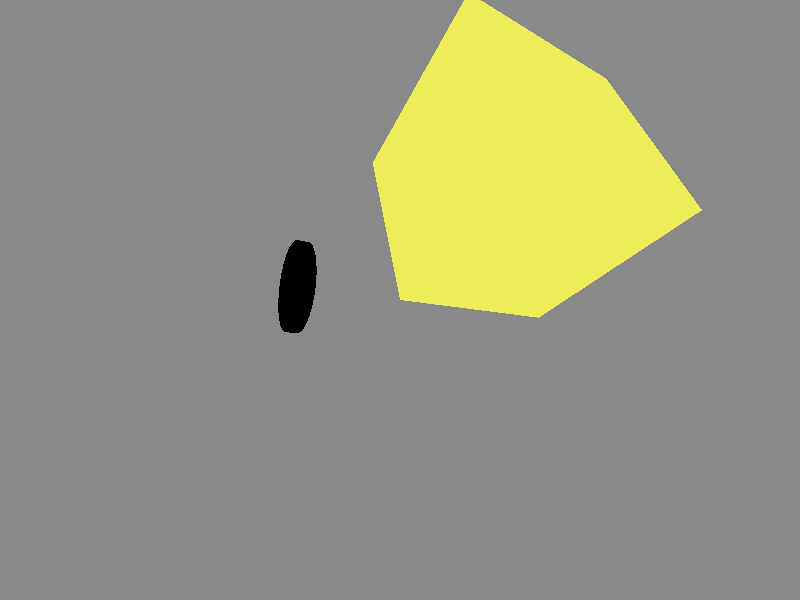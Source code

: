 #version 3.7;
//Includes a separate file defining a number of common colours
 #include "colors.inc"
 #include "textures.inc"
 global_settings { assumed_gamma 1.0 }

//Sets a background colour for the image (dark grey)
 background   { color rgb <0.25, 0.25, 0.25> }

//Places a camera
//direction : Sets, among other things, the field of view of the camera
//right: Sets the aspect ratio of the image
//look_at: Tells the camera where to look
 camera       { 
	            location  <0.0, 0.0, -2.0>
                direction 0.002*z
                up   0.003*y
                right     0.003*x*image_width/image_height
                //angle   67.38
                look_at   <0.0, 0.0, 0.0> }

//Places a light source
//color : Sets the color of the light source (white)
//translate : Moves the light source to a desired location
 light_source { <0, 0, 0>
                color rgb <1, 1, 1>
                translate <-5, 5, -5> }
//Places another light source
//color : Sets the color of the light source (dark grey)
//translate : Moves the light source to a desired location
 light_source { <0, 0, 0>
                color rgb <0.25, 0.25, 0.25>
                translate <6, -6, -6> }

//Sets a box
//pigment : Sets a color for the box ("Red" as defined in "colors.inc")
//finish  : Sets how the surface of the box reflects light
//normal  : Sets a bumpiness for the box using the "agate" in-built model
//rotate : Rotates the box
 box          { //<-0.5, -0.5, -0.5>,
                //<0.5, 0.5, 0.5>
	            0,1
                texture {Gold_Metal 
					     //pigment { checker color Red }
                          finish  { specular 0.6 }
                          normal  { agate 0.25 scale 1/2 }
						  //normal { 0.25 scale 1/2 }
                        }
                rotate <45,46,47> }
//Sets a cylinder dock circle
 cylinder { <0., 0, -0.5>,
	        <0., 0, -0.55>,
			0.2
			texture{ pigment {color Black}
			}
			rotate <45,46,47>
		}

//}
